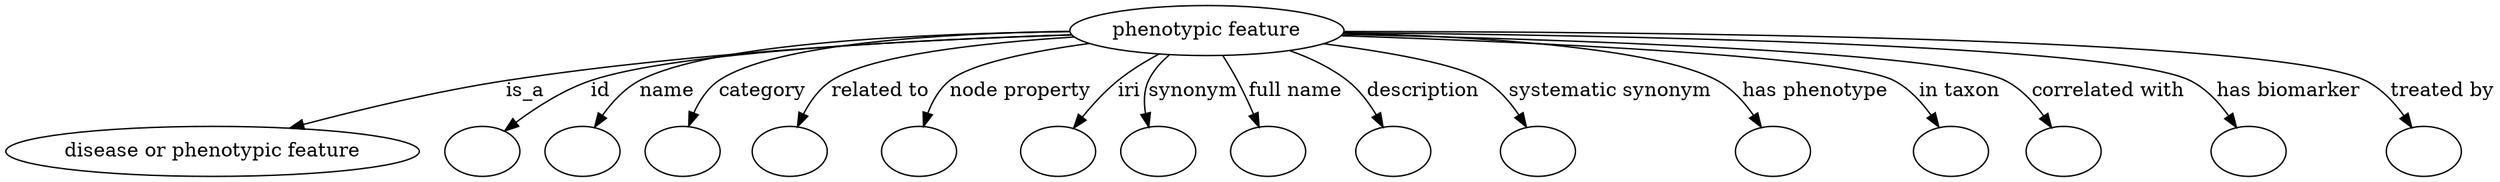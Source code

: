 digraph {
	graph [bb="0,0,1480.1,122"];
	node [label="\N"];
	"phenotypic feature"	 [height=0.5,
		label="phenotypic feature",
		pos="734.48,104",
		width=2.1155];
	"disease or phenotypic feature"	 [height=0.5,
		pos="113.48,18",
		width=3.1523];
	"phenotypic feature" -> "disease or phenotypic feature"	 [label=is_a,
		lp="319.76,61",
		pos="e,165.79,33.993 658.88,101.44 573.24,97.663 429.74,88.652 307.93,68 263.13,60.405 213.54,47.581 175.65,36.822"];
	id	 [color=black,
		height=0.5,
		label="",
		pos="271.48,18",
		width=0.75];
	"phenotypic feature" -> id	 [color=black,
		label=id,
		lp="372.93,61",
		pos="e,290.56,30.882 659.92,100.1 568.65,94.729 419.7,83.892 366.59,68 342.59,60.817 317.59,47.408 299.25,36.284",
		style=solid];
	name	 [color=black,
		height=0.5,
		label="",
		pos="343.48,18",
		width=0.75];
	"phenotypic feature" -> name	 [color=black,
		label=name,
		lp="417.64,61",
		pos="e,357.19,33.958 659.17,100.98 575.68,96.736 446.87,87.259 402.16,68 388.06,61.923 374.81,51.248 364.48,41.318",
		style=solid];
	category	 [color=black,
		height=0.5,
		label="",
		pos="415.48,18",
		width=0.75];
	"phenotypic feature" -> category	 [color=black,
		label=category,
		lp="475.58,61",
		pos="e,423.23,35.265 659.24,101.18 587.45,97.297 485.34,88.313 451.29,68 441.8,62.339 434.13,53.082 428.36,44.063",
		style=solid];
	"related to"	 [color=black,
		height=0.5,
		label="",
		pos="487.48,18",
		width=0.75];
	"phenotypic feature" -> "related to"	 [color=black,
		label="related to",
		lp="542.72,61",
		pos="e,493.25,36.033 661.45,98.701 607.33,93.546 539.12,84.08 516.01,68 507.94,62.384 501.85,53.697 497.43,45.13",
		style=solid];
	"node property"	 [color=black,
		height=0.5,
		label="",
		pos="559.48,18",
		width=0.75];
	"phenotypic feature" -> "node property"	 [color=black,
		label="node property",
		lp="622.55,61",
		pos="e,563.9,36.212 669.79,94.285 635.14,87.992 596.87,78.936 583.34,68 576.24,62.264 571.13,53.912 567.5,45.671",
		style=solid];
	iri	 [color=black,
		height=0.5,
		label="",
		pos="631.48,18",
		width=0.75];
	"phenotypic feature" -> iri	 [color=black,
		label=iri,
		lp="685.7,61",
		pos="e,644.77,33.797 705.95,87.278 697.02,81.578 687.34,74.893 679.04,68 669.45,60.029 659.79,50.271 651.71,41.497",
		style=solid];
	synonym	 [color=black,
		height=0.5,
		label="",
		pos="703.48,18",
		width=0.75];
	"phenotypic feature" -> synonym	 [color=black,
		label=synonym,
		lp="724.15,61",
		pos="e,697.48,35.732 711.58,86.784 706.15,81.425 701.08,75.049 698.14,68 695.27,61.099 694.91,53.22 695.71,45.789",
		style=solid];
	"full name"	 [color=black,
		height=0.5,
		label="",
		pos="775.48,18",
		width=0.75];
	"phenotypic feature" -> "full name"	 [color=black,
		label="full name",
		lp="784.11,61",
		pos="e,767.22,35.332 743.18,85.762 748.89,73.78 756.46,57.906 762.83,44.535",
		style=solid];
	description	 [color=black,
		height=0.5,
		label="",
		pos="847.48,18",
		width=0.75];
	"phenotypic feature" -> description	 [color=black,
		label=description,
		lp="858.59,61",
		pos="e,839.11,35.565 779.02,89.244 791.35,83.814 804.16,76.786 814.48,68 822.16,61.465 828.75,52.71 833.99,44.353",
		style=solid];
	"systematic synonym"	 [color=black,
		height=0.5,
		label="",
		pos="932.48,18",
		width=0.75];
	"phenotypic feature" -> "systematic synonym"	 [color=black,
		label="systematic synonym",
		lp="966.45,61",
		pos="e,923.14,35.371 798.32,94.039 835.3,87.408 877.59,78.085 893.48,68 902.96,61.983 911.08,52.823 917.42,43.98",
		style=solid];
	"has phenotype"	 [color=black,
		height=0.5,
		label="",
		pos="1069.5,18",
		width=0.75];
	"phenotypic feature" -> "has phenotype"	 [color=black,
		label="has phenotype",
		lp="1084.7,61",
		pos="e,1059.7,35.32 809.57,100.99 883.69,96.929 991.05,87.77 1027.5,68 1038,62.287 1047,52.773 1053.9,43.568",
		style=solid];
	"in taxon"	 [color=black,
		height=0.5,
		label="",
		pos="1170.5,18",
		width=0.75];
	"phenotypic feature" -> "in taxon"	 [color=black,
		label="in taxon",
		lp="1168.2,61",
		pos="e,1161.1,34.966 809.03,100.25 915.38,94.432 1100.9,82.397 1128.5,68 1139.3,62.371 1148.4,52.69 1155.3,43.338",
		style=solid];
	"correlated with"	 [color=black,
		height=0.5,
		label="",
		pos="1242.5,18",
		width=0.75];
	"phenotypic feature" -> "correlated with"	 [color=black,
		label="correlated with",
		lp="1255.7,61",
		pos="e,1231.6,34.567 809.83,101.03 931.4,95.812 1160.7,83.996 1194.5,68 1206.5,62.29 1217.2,52.14 1225.3,42.469",
		style=solid];
	"has biomarker"	 [color=black,
		height=0.5,
		label="",
		pos="1347.5,18",
		width=0.75];
	"phenotypic feature" -> "has biomarker"	 [color=black,
		label="has biomarker",
		lp="1361.3,61",
		pos="e,1336.9,35.114 810.55,102.31 954.95,98.653 1258.3,88.602 1301.5,68 1313,62.5 1323,52.707 1330.7,43.237",
		style=solid];
	"treated by"	 [color=black,
		height=0.5,
		label="",
		pos="1450.5,18",
		width=0.75];
	"phenotypic feature" -> "treated by"	 [color=black,
		label="treated by",
		lp="1452.3,61",
		pos="e,1440.2,35.152 810.75,103.18 975.28,100.93 1353,93.072 1405.5,68 1416.9,62.548 1426.7,52.762 1434.2,43.285",
		style=solid];
}
